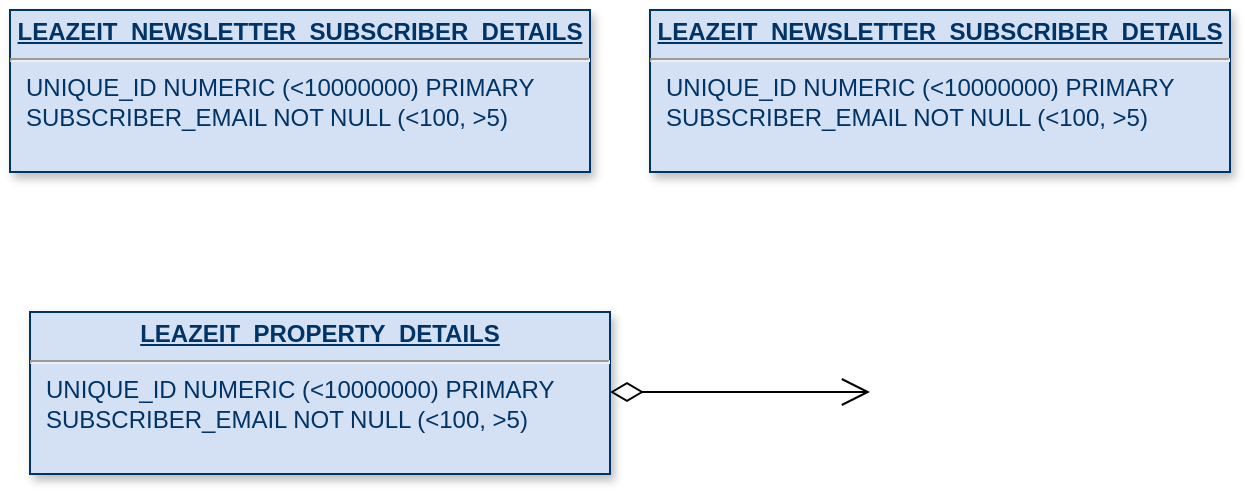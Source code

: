 <mxfile version="15.5.5" type="device"><diagram name="Page-1" id="efa7a0a1-bf9b-a30e-e6df-94a7791c09e9"><mxGraphModel dx="1117" dy="690" grid="1" gridSize="10" guides="1" tooltips="1" connect="1" arrows="1" fold="1" page="1" pageScale="1" pageWidth="826" pageHeight="1169" background="none" math="0" shadow="0"><root><mxCell id="0"/><mxCell id="1" parent="0"/><mxCell id="25" value="&lt;p style=&quot;margin: 4px 0px 0px ; text-align: center&quot;&gt;&lt;b&gt;&lt;u&gt;LEAZEIT_NEWSLETTER_SUBSCRIBER_DETAILS&lt;/u&gt;&lt;/b&gt;&lt;br&gt;&lt;/p&gt;&lt;hr&gt;&lt;p style=&quot;margin: 0px ; margin-left: 8px&quot;&gt;UNIQUE_ID NUMERIC (&amp;lt;10000000) PRIMARY&lt;br&gt;&lt;/p&gt;&lt;p style=&quot;margin: 0px ; margin-left: 8px&quot;&gt;SUBSCRIBER_EMAIL NOT NULL (&amp;lt;100, &amp;gt;5)&lt;br&gt;&lt;/p&gt;" style="verticalAlign=top;align=left;overflow=fill;fontSize=12;fontFamily=Helvetica;html=1;strokeColor=#003366;shadow=1;fillColor=#D4E1F5;fontColor=#003366" parent="1" vertex="1"><mxGeometry x="80" y="79" width="290" height="81" as="geometry"/></mxCell><mxCell id="36" value="" style="endArrow=open;endSize=12;startArrow=diamondThin;startSize=14;startFill=0;edgeStyle=orthogonalEdgeStyle;" parent="1" edge="1"><mxGeometry y="160" as="geometry"><mxPoint x="380" y="270" as="sourcePoint"/><mxPoint x="510" y="270" as="targetPoint"/><Array as="points"><mxPoint x="490" y="270"/></Array></mxGeometry></mxCell><mxCell id="F7qcgO5A3r2sCC9_J7Ml-114" value="&lt;p style=&quot;margin: 4px 0px 0px ; text-align: center&quot;&gt;&lt;b&gt;&lt;u&gt;LEAZEIT_PROPERTY_DETAILS&lt;/u&gt;&lt;/b&gt;&lt;br&gt;&lt;/p&gt;&lt;hr&gt;&lt;p style=&quot;margin: 0px ; margin-left: 8px&quot;&gt;UNIQUE_ID NUMERIC (&amp;lt;10000000) PRIMARY&lt;br&gt;&lt;/p&gt;&lt;p style=&quot;margin: 0px ; margin-left: 8px&quot;&gt;SUBSCRIBER_EMAIL NOT NULL (&amp;lt;100, &amp;gt;5)&lt;br&gt;&lt;/p&gt;" style="verticalAlign=top;align=left;overflow=fill;fontSize=12;fontFamily=Helvetica;html=1;strokeColor=#003366;shadow=1;fillColor=#D4E1F5;fontColor=#003366" parent="1" vertex="1"><mxGeometry x="90" y="230" width="290" height="81" as="geometry"/></mxCell><mxCell id="2ITnt98dtKN8PbTIoX0l-36" value="&lt;p style=&quot;margin: 4px 0px 0px ; text-align: center&quot;&gt;&lt;b&gt;&lt;u&gt;LEAZEIT_NEWSLETTER_SUBSCRIBER_DETAILS&lt;/u&gt;&lt;/b&gt;&lt;br&gt;&lt;/p&gt;&lt;hr&gt;&lt;p style=&quot;margin: 0px ; margin-left: 8px&quot;&gt;UNIQUE_ID NUMERIC (&amp;lt;10000000) PRIMARY&lt;br&gt;&lt;/p&gt;&lt;p style=&quot;margin: 0px ; margin-left: 8px&quot;&gt;SUBSCRIBER_EMAIL NOT NULL (&amp;lt;100, &amp;gt;5)&lt;br&gt;&lt;/p&gt;" style="verticalAlign=top;align=left;overflow=fill;fontSize=12;fontFamily=Helvetica;html=1;strokeColor=#003366;shadow=1;fillColor=#D4E1F5;fontColor=#003366" vertex="1" parent="1"><mxGeometry x="400" y="79" width="290" height="81" as="geometry"/></mxCell></root></mxGraphModel></diagram></mxfile>